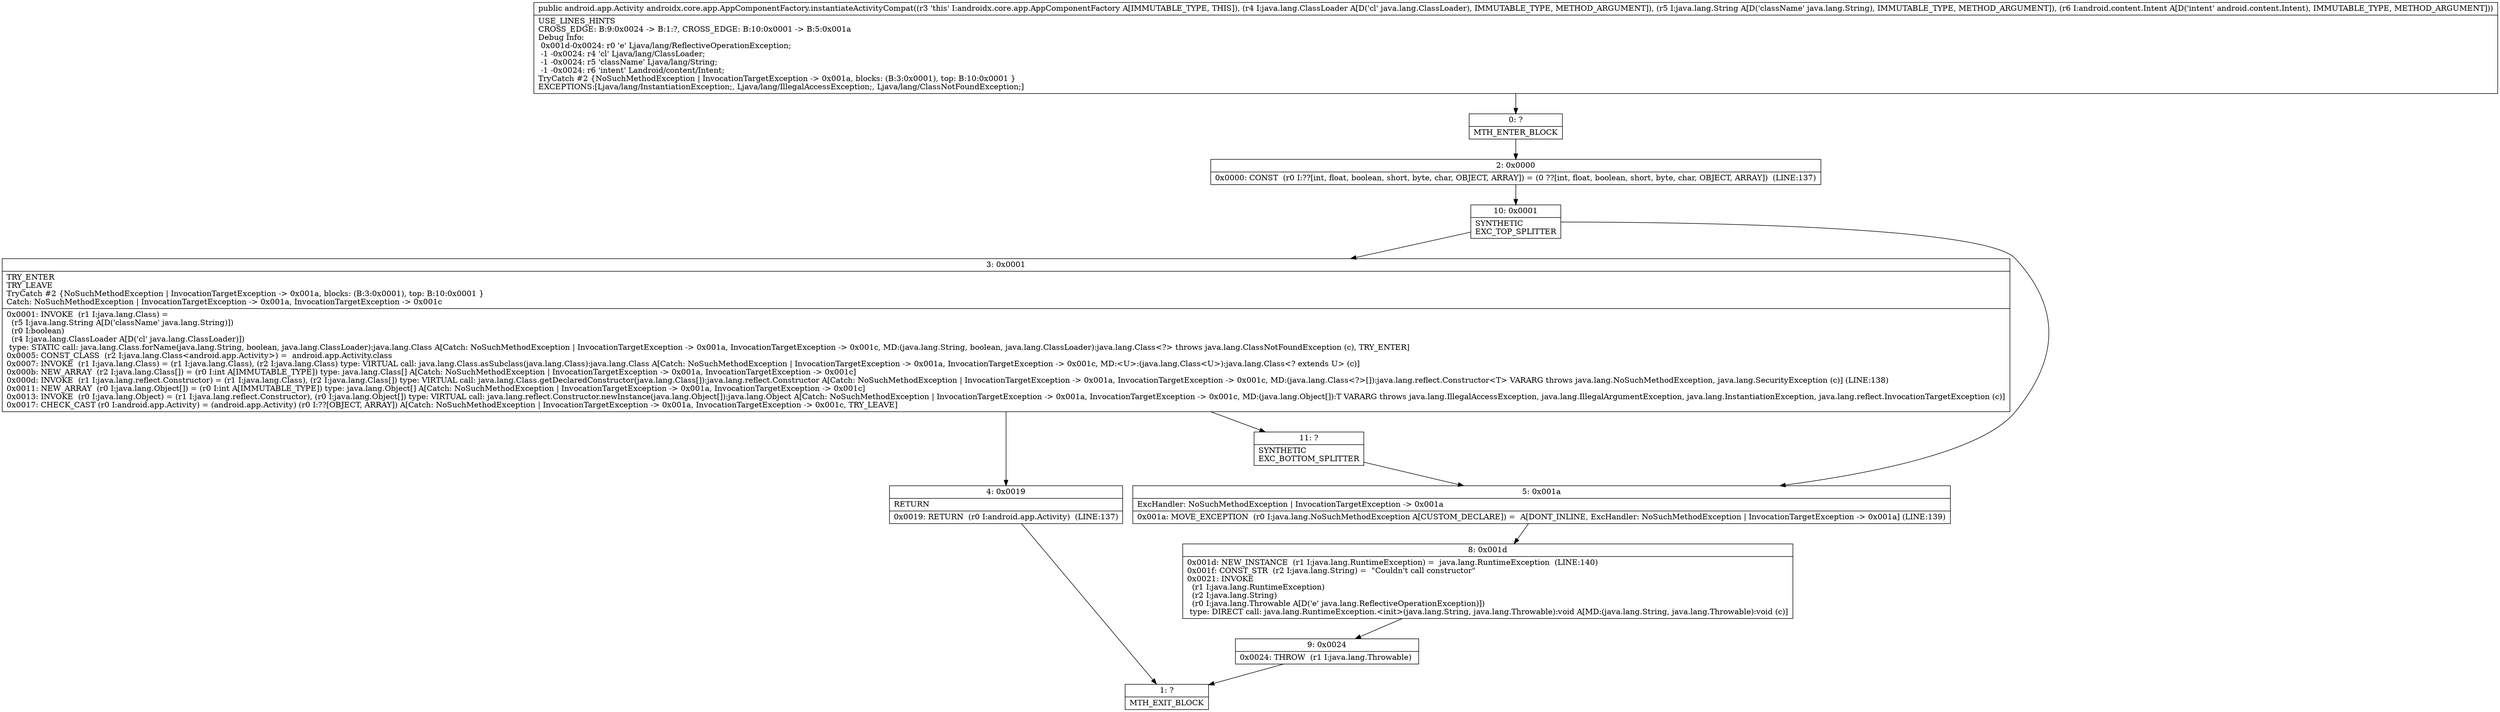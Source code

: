 digraph "CFG forandroidx.core.app.AppComponentFactory.instantiateActivityCompat(Ljava\/lang\/ClassLoader;Ljava\/lang\/String;Landroid\/content\/Intent;)Landroid\/app\/Activity;" {
Node_0 [shape=record,label="{0\:\ ?|MTH_ENTER_BLOCK\l}"];
Node_2 [shape=record,label="{2\:\ 0x0000|0x0000: CONST  (r0 I:??[int, float, boolean, short, byte, char, OBJECT, ARRAY]) = (0 ??[int, float, boolean, short, byte, char, OBJECT, ARRAY])  (LINE:137)\l}"];
Node_10 [shape=record,label="{10\:\ 0x0001|SYNTHETIC\lEXC_TOP_SPLITTER\l}"];
Node_3 [shape=record,label="{3\:\ 0x0001|TRY_ENTER\lTRY_LEAVE\lTryCatch #2 \{NoSuchMethodException \| InvocationTargetException \-\> 0x001a, blocks: (B:3:0x0001), top: B:10:0x0001 \}\lCatch: NoSuchMethodException \| InvocationTargetException \-\> 0x001a, InvocationTargetException \-\> 0x001c\l|0x0001: INVOKE  (r1 I:java.lang.Class) = \l  (r5 I:java.lang.String A[D('className' java.lang.String)])\l  (r0 I:boolean)\l  (r4 I:java.lang.ClassLoader A[D('cl' java.lang.ClassLoader)])\l type: STATIC call: java.lang.Class.forName(java.lang.String, boolean, java.lang.ClassLoader):java.lang.Class A[Catch: NoSuchMethodException \| InvocationTargetException \-\> 0x001a, InvocationTargetException \-\> 0x001c, MD:(java.lang.String, boolean, java.lang.ClassLoader):java.lang.Class\<?\> throws java.lang.ClassNotFoundException (c), TRY_ENTER]\l0x0005: CONST_CLASS  (r2 I:java.lang.Class\<android.app.Activity\>) =  android.app.Activity.class \l0x0007: INVOKE  (r1 I:java.lang.Class) = (r1 I:java.lang.Class), (r2 I:java.lang.Class) type: VIRTUAL call: java.lang.Class.asSubclass(java.lang.Class):java.lang.Class A[Catch: NoSuchMethodException \| InvocationTargetException \-\> 0x001a, InvocationTargetException \-\> 0x001c, MD:\<U\>:(java.lang.Class\<U\>):java.lang.Class\<? extends U\> (c)]\l0x000b: NEW_ARRAY  (r2 I:java.lang.Class[]) = (r0 I:int A[IMMUTABLE_TYPE]) type: java.lang.Class[] A[Catch: NoSuchMethodException \| InvocationTargetException \-\> 0x001a, InvocationTargetException \-\> 0x001c]\l0x000d: INVOKE  (r1 I:java.lang.reflect.Constructor) = (r1 I:java.lang.Class), (r2 I:java.lang.Class[]) type: VIRTUAL call: java.lang.Class.getDeclaredConstructor(java.lang.Class[]):java.lang.reflect.Constructor A[Catch: NoSuchMethodException \| InvocationTargetException \-\> 0x001a, InvocationTargetException \-\> 0x001c, MD:(java.lang.Class\<?\>[]):java.lang.reflect.Constructor\<T\> VARARG throws java.lang.NoSuchMethodException, java.lang.SecurityException (c)] (LINE:138)\l0x0011: NEW_ARRAY  (r0 I:java.lang.Object[]) = (r0 I:int A[IMMUTABLE_TYPE]) type: java.lang.Object[] A[Catch: NoSuchMethodException \| InvocationTargetException \-\> 0x001a, InvocationTargetException \-\> 0x001c]\l0x0013: INVOKE  (r0 I:java.lang.Object) = (r1 I:java.lang.reflect.Constructor), (r0 I:java.lang.Object[]) type: VIRTUAL call: java.lang.reflect.Constructor.newInstance(java.lang.Object[]):java.lang.Object A[Catch: NoSuchMethodException \| InvocationTargetException \-\> 0x001a, InvocationTargetException \-\> 0x001c, MD:(java.lang.Object[]):T VARARG throws java.lang.IllegalAccessException, java.lang.IllegalArgumentException, java.lang.InstantiationException, java.lang.reflect.InvocationTargetException (c)]\l0x0017: CHECK_CAST (r0 I:android.app.Activity) = (android.app.Activity) (r0 I:??[OBJECT, ARRAY]) A[Catch: NoSuchMethodException \| InvocationTargetException \-\> 0x001a, InvocationTargetException \-\> 0x001c, TRY_LEAVE]\l}"];
Node_4 [shape=record,label="{4\:\ 0x0019|RETURN\l|0x0019: RETURN  (r0 I:android.app.Activity)  (LINE:137)\l}"];
Node_1 [shape=record,label="{1\:\ ?|MTH_EXIT_BLOCK\l}"];
Node_11 [shape=record,label="{11\:\ ?|SYNTHETIC\lEXC_BOTTOM_SPLITTER\l}"];
Node_5 [shape=record,label="{5\:\ 0x001a|ExcHandler: NoSuchMethodException \| InvocationTargetException \-\> 0x001a\l|0x001a: MOVE_EXCEPTION  (r0 I:java.lang.NoSuchMethodException A[CUSTOM_DECLARE]) =  A[DONT_INLINE, ExcHandler: NoSuchMethodException \| InvocationTargetException \-\> 0x001a] (LINE:139)\l}"];
Node_8 [shape=record,label="{8\:\ 0x001d|0x001d: NEW_INSTANCE  (r1 I:java.lang.RuntimeException) =  java.lang.RuntimeException  (LINE:140)\l0x001f: CONST_STR  (r2 I:java.lang.String) =  \"Couldn't call constructor\" \l0x0021: INVOKE  \l  (r1 I:java.lang.RuntimeException)\l  (r2 I:java.lang.String)\l  (r0 I:java.lang.Throwable A[D('e' java.lang.ReflectiveOperationException)])\l type: DIRECT call: java.lang.RuntimeException.\<init\>(java.lang.String, java.lang.Throwable):void A[MD:(java.lang.String, java.lang.Throwable):void (c)]\l}"];
Node_9 [shape=record,label="{9\:\ 0x0024|0x0024: THROW  (r1 I:java.lang.Throwable) \l}"];
MethodNode[shape=record,label="{public android.app.Activity androidx.core.app.AppComponentFactory.instantiateActivityCompat((r3 'this' I:androidx.core.app.AppComponentFactory A[IMMUTABLE_TYPE, THIS]), (r4 I:java.lang.ClassLoader A[D('cl' java.lang.ClassLoader), IMMUTABLE_TYPE, METHOD_ARGUMENT]), (r5 I:java.lang.String A[D('className' java.lang.String), IMMUTABLE_TYPE, METHOD_ARGUMENT]), (r6 I:android.content.Intent A[D('intent' android.content.Intent), IMMUTABLE_TYPE, METHOD_ARGUMENT]))  | USE_LINES_HINTS\lCROSS_EDGE: B:9:0x0024 \-\> B:1:?, CROSS_EDGE: B:10:0x0001 \-\> B:5:0x001a\lDebug Info:\l  0x001d\-0x0024: r0 'e' Ljava\/lang\/ReflectiveOperationException;\l  \-1 \-0x0024: r4 'cl' Ljava\/lang\/ClassLoader;\l  \-1 \-0x0024: r5 'className' Ljava\/lang\/String;\l  \-1 \-0x0024: r6 'intent' Landroid\/content\/Intent;\lTryCatch #2 \{NoSuchMethodException \| InvocationTargetException \-\> 0x001a, blocks: (B:3:0x0001), top: B:10:0x0001 \}\lEXCEPTIONS:[Ljava\/lang\/InstantiationException;, Ljava\/lang\/IllegalAccessException;, Ljava\/lang\/ClassNotFoundException;]\l}"];
MethodNode -> Node_0;Node_0 -> Node_2;
Node_2 -> Node_10;
Node_10 -> Node_3;
Node_10 -> Node_5;
Node_3 -> Node_4;
Node_3 -> Node_11;
Node_4 -> Node_1;
Node_11 -> Node_5;
Node_5 -> Node_8;
Node_8 -> Node_9;
Node_9 -> Node_1;
}

